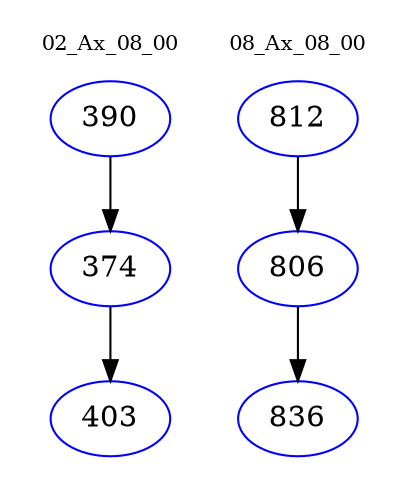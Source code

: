 digraph{
subgraph cluster_0 {
color = white
label = "02_Ax_08_00";
fontsize=10;
T0_390 [label="390", color="blue"]
T0_390 -> T0_374 [color="black"]
T0_374 [label="374", color="blue"]
T0_374 -> T0_403 [color="black"]
T0_403 [label="403", color="blue"]
}
subgraph cluster_1 {
color = white
label = "08_Ax_08_00";
fontsize=10;
T1_812 [label="812", color="blue"]
T1_812 -> T1_806 [color="black"]
T1_806 [label="806", color="blue"]
T1_806 -> T1_836 [color="black"]
T1_836 [label="836", color="blue"]
}
}
